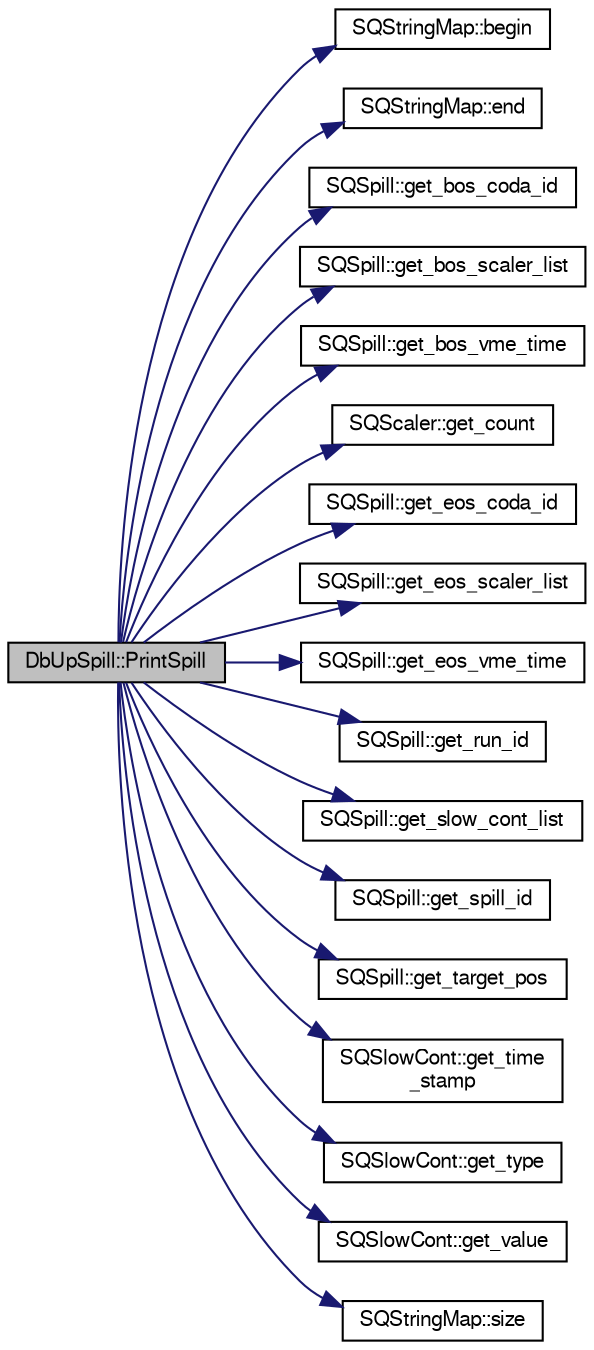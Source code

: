 digraph "DbUpSpill::PrintSpill"
{
  bgcolor="transparent";
  edge [fontname="FreeSans",fontsize="10",labelfontname="FreeSans",labelfontsize="10"];
  node [fontname="FreeSans",fontsize="10",shape=record];
  rankdir="LR";
  Node1 [label="DbUpSpill::PrintSpill",height=0.2,width=0.4,color="black", fillcolor="grey75", style="filled" fontcolor="black"];
  Node1 -> Node2 [color="midnightblue",fontsize="10",style="solid",fontname="FreeSans"];
  Node2 [label="SQStringMap::begin",height=0.2,width=0.4,color="black",URL="$d7/d7d/classSQStringMap.html#a8f02e6b73ce6ca7493c227c7a01515b5"];
  Node1 -> Node3 [color="midnightblue",fontsize="10",style="solid",fontname="FreeSans"];
  Node3 [label="SQStringMap::end",height=0.2,width=0.4,color="black",URL="$d7/d7d/classSQStringMap.html#ade1a7cf83015eb1945fe3f60310b92b3"];
  Node1 -> Node4 [color="midnightblue",fontsize="10",style="solid",fontname="FreeSans"];
  Node4 [label="SQSpill::get_bos_coda_id",height=0.2,width=0.4,color="black",URL="$d0/d78/classSQSpill.html#a4d1b352b7c3b5002b5ea865aafd1aac2"];
  Node1 -> Node5 [color="midnightblue",fontsize="10",style="solid",fontname="FreeSans"];
  Node5 [label="SQSpill::get_bos_scaler_list",height=0.2,width=0.4,color="black",URL="$d0/d78/classSQSpill.html#a3684c1d2d9faa353d7b1c2cb628dd335"];
  Node1 -> Node6 [color="midnightblue",fontsize="10",style="solid",fontname="FreeSans"];
  Node6 [label="SQSpill::get_bos_vme_time",height=0.2,width=0.4,color="black",URL="$d0/d78/classSQSpill.html#a55b049112f7e611daf47c1ae21855ab2"];
  Node1 -> Node7 [color="midnightblue",fontsize="10",style="solid",fontname="FreeSans"];
  Node7 [label="SQScaler::get_count",height=0.2,width=0.4,color="black",URL="$d7/d5e/classSQScaler.html#aa89531f3f2209773b8f6517b0dd59748"];
  Node1 -> Node8 [color="midnightblue",fontsize="10",style="solid",fontname="FreeSans"];
  Node8 [label="SQSpill::get_eos_coda_id",height=0.2,width=0.4,color="black",URL="$d0/d78/classSQSpill.html#a2b3f5e49f5e749f36a77b0a285788b5d"];
  Node1 -> Node9 [color="midnightblue",fontsize="10",style="solid",fontname="FreeSans"];
  Node9 [label="SQSpill::get_eos_scaler_list",height=0.2,width=0.4,color="black",URL="$d0/d78/classSQSpill.html#aac5a4305abdcbeddafdf683120eb62e6"];
  Node1 -> Node10 [color="midnightblue",fontsize="10",style="solid",fontname="FreeSans"];
  Node10 [label="SQSpill::get_eos_vme_time",height=0.2,width=0.4,color="black",URL="$d0/d78/classSQSpill.html#a1dfbf44ac14533bc2f1f586292781d8b"];
  Node1 -> Node11 [color="midnightblue",fontsize="10",style="solid",fontname="FreeSans"];
  Node11 [label="SQSpill::get_run_id",height=0.2,width=0.4,color="black",URL="$d0/d78/classSQSpill.html#a940eba0e42d0da3de695d3d1cb297ff5"];
  Node1 -> Node12 [color="midnightblue",fontsize="10",style="solid",fontname="FreeSans"];
  Node12 [label="SQSpill::get_slow_cont_list",height=0.2,width=0.4,color="black",URL="$d0/d78/classSQSpill.html#a214705600b579d5492b1fec4ab7e005a"];
  Node1 -> Node13 [color="midnightblue",fontsize="10",style="solid",fontname="FreeSans"];
  Node13 [label="SQSpill::get_spill_id",height=0.2,width=0.4,color="black",URL="$d0/d78/classSQSpill.html#a29e7126ee7862f88c4aca1f9f38ad52f"];
  Node1 -> Node14 [color="midnightblue",fontsize="10",style="solid",fontname="FreeSans"];
  Node14 [label="SQSpill::get_target_pos",height=0.2,width=0.4,color="black",URL="$d0/d78/classSQSpill.html#a998e966ac09945ff954bbe0943baa167"];
  Node1 -> Node15 [color="midnightblue",fontsize="10",style="solid",fontname="FreeSans"];
  Node15 [label="SQSlowCont::get_time\l_stamp",height=0.2,width=0.4,color="black",URL="$d2/dea/classSQSlowCont.html#a966f4f5bc51c938788309df8f2f37c2d"];
  Node1 -> Node16 [color="midnightblue",fontsize="10",style="solid",fontname="FreeSans"];
  Node16 [label="SQSlowCont::get_type",height=0.2,width=0.4,color="black",URL="$d2/dea/classSQSlowCont.html#ab22a8c2953044ba0c226529f1208370e"];
  Node1 -> Node17 [color="midnightblue",fontsize="10",style="solid",fontname="FreeSans"];
  Node17 [label="SQSlowCont::get_value",height=0.2,width=0.4,color="black",URL="$d2/dea/classSQSlowCont.html#a49430195e7a3e6e96b1cc610b557c666"];
  Node1 -> Node18 [color="midnightblue",fontsize="10",style="solid",fontname="FreeSans"];
  Node18 [label="SQStringMap::size",height=0.2,width=0.4,color="black",URL="$d7/d7d/classSQStringMap.html#a858d1c9ca258f680f9dda5285b8b16e9"];
}
